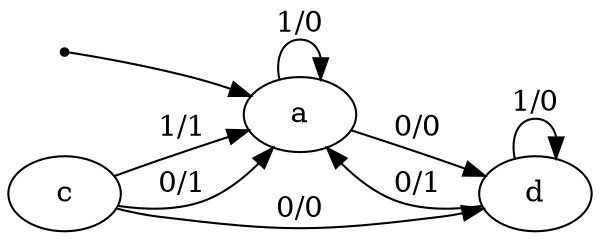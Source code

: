 digraph STG {
  rankdir=LR;

  INIT [shape=point];
  a [label="a"];
  c [label="c"];
  d [label="d"];

  INIT -> a;
  a -> d [label="0/0"];
  a -> a [label="1/0"];
  c -> d [label="0/0"];
  c -> a [label="1/1"];
  c -> a [label="0/1"];
  d -> a [label="0/1"];
  d -> d [label="1/0"];
}